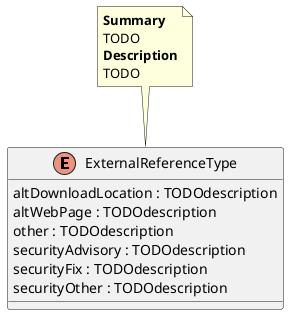 @startuml
enum ExternalReferenceType {
    altDownloadLocation : TODOdescription
    altWebPage : TODOdescription
    other : TODOdescription
    securityAdvisory : TODOdescription
    securityFix : TODOdescription
    securityOther : TODOdescription
}
note top of ExternalReferenceType
<b>Summary</b>
TODO
<b>Description</b>
TODO
end note
@enduml
